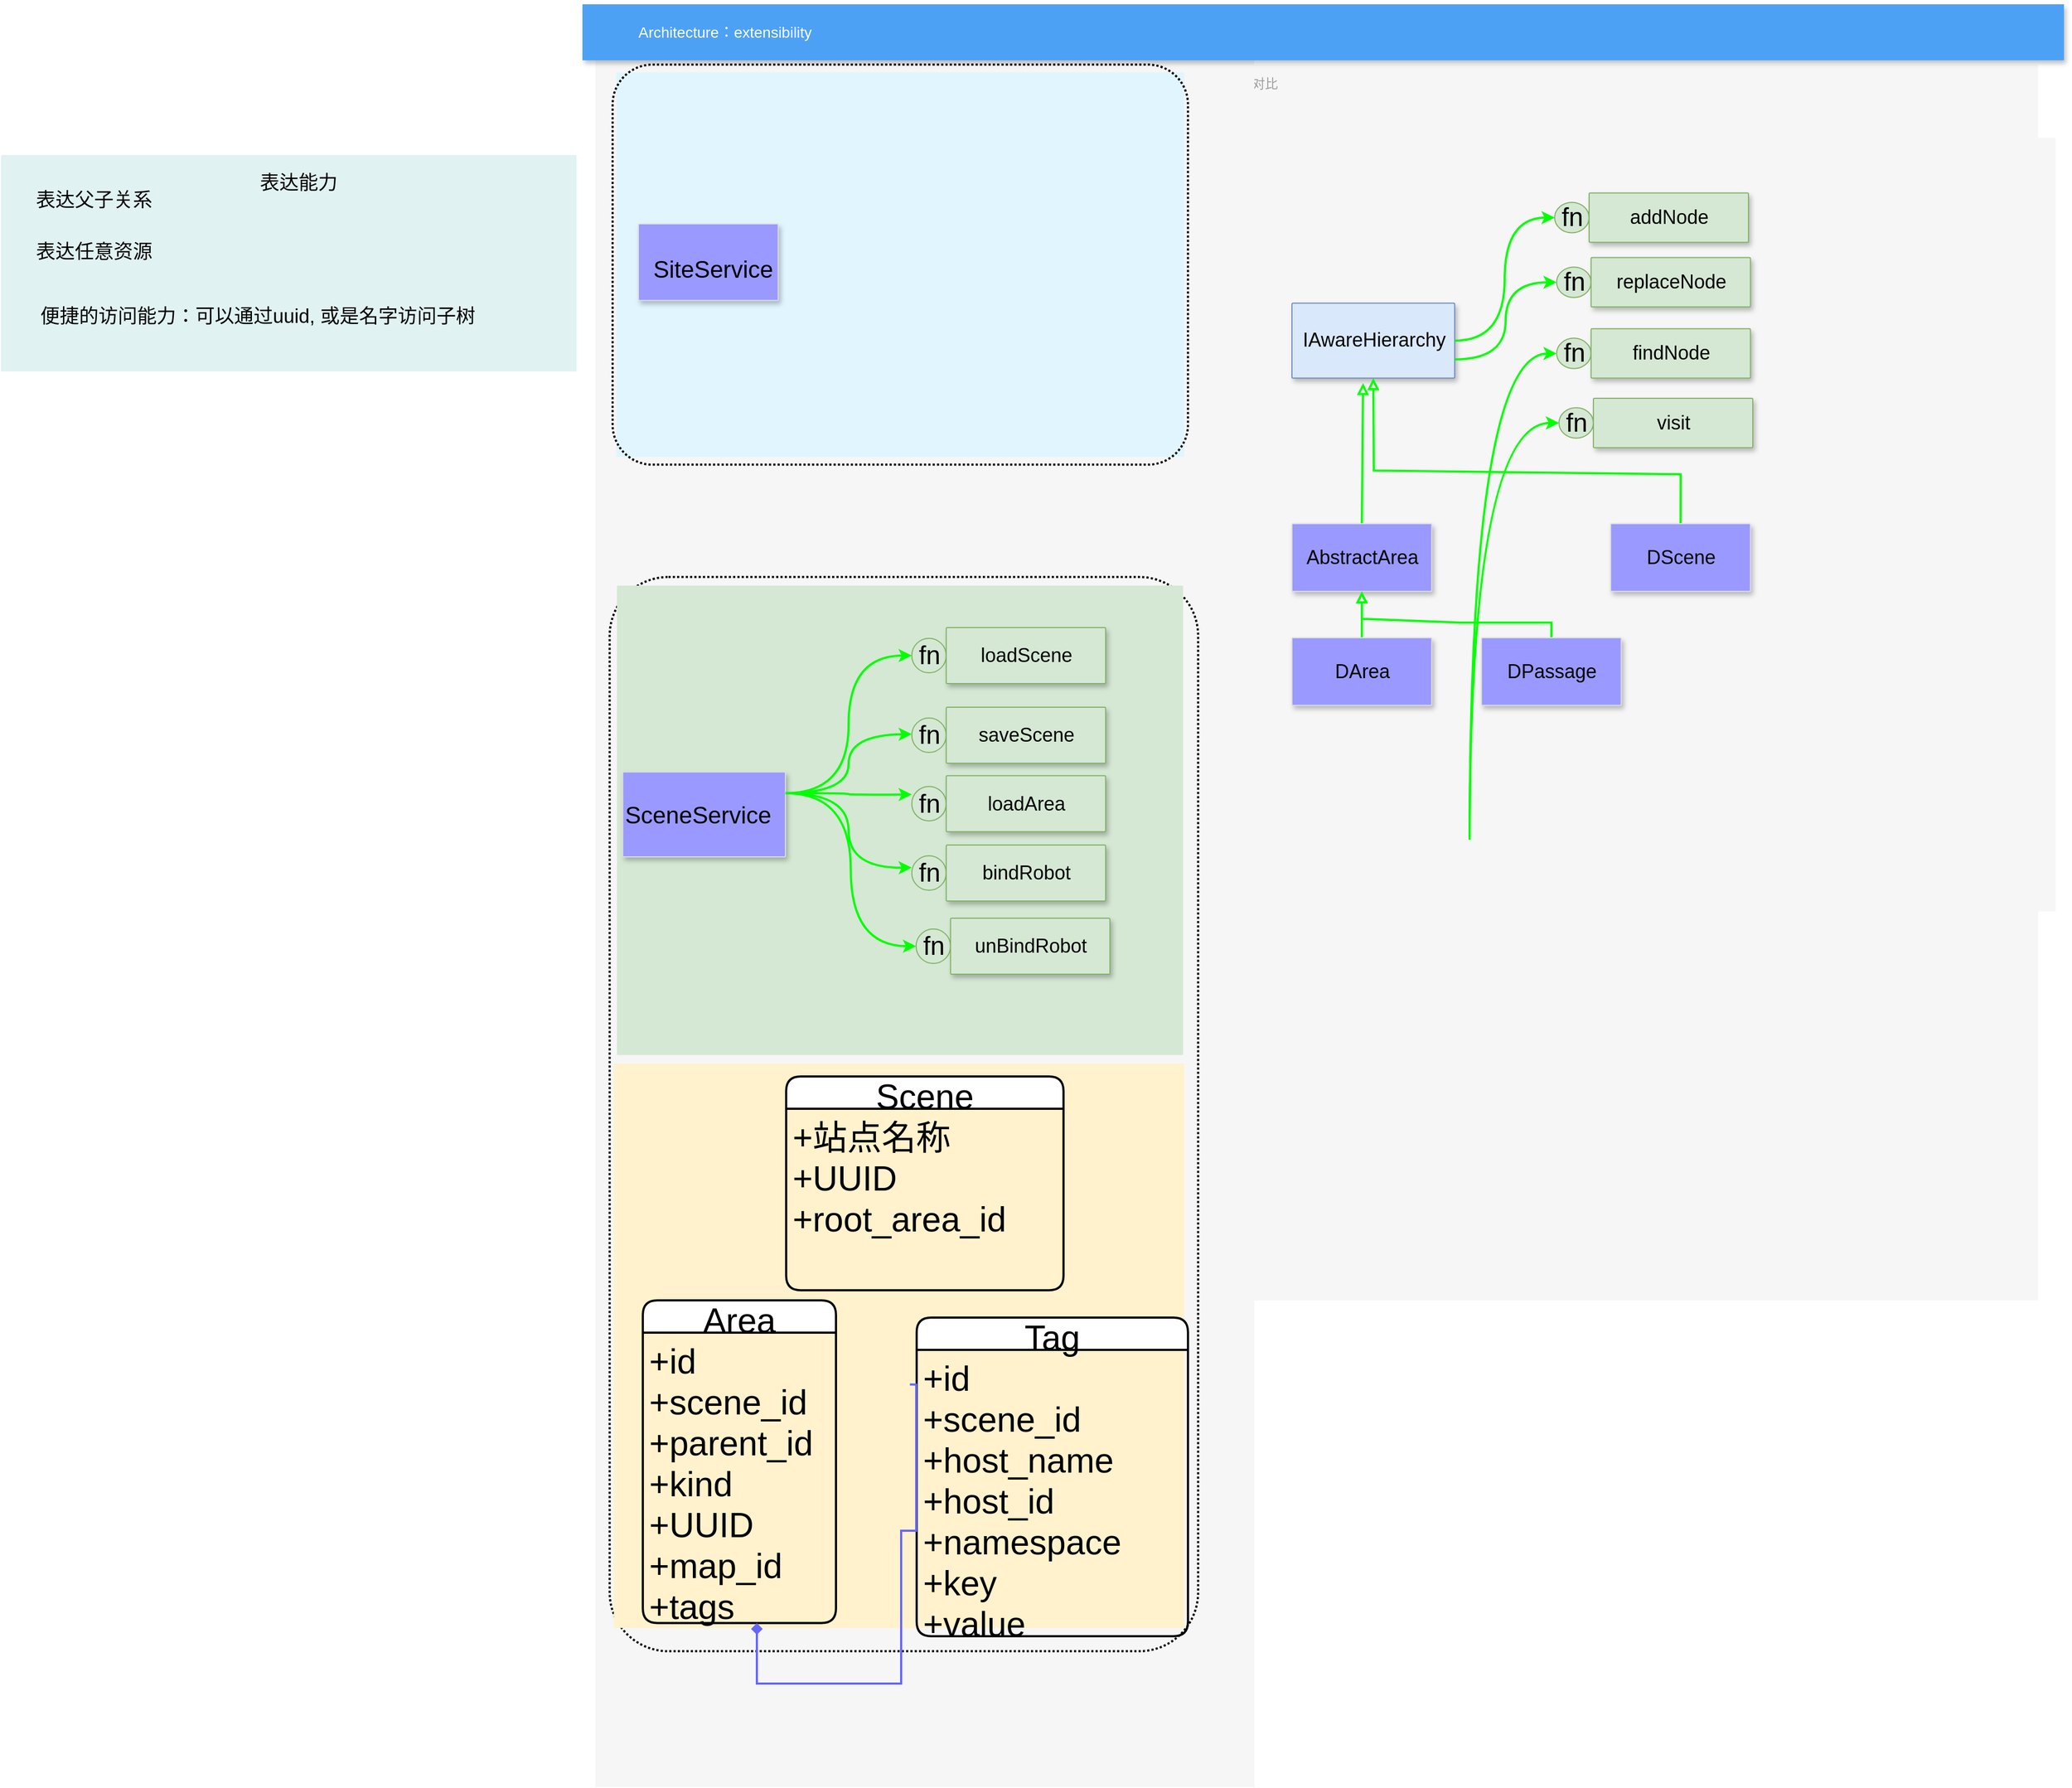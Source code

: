 <mxfile version="17.4.6" type="github">
  <diagram id="f106602c-feb2-e66a-4537-3a34d633f6aa" name="Page-1">
    <mxGraphModel dx="3229" dy="1194" grid="1" gridSize="4" guides="1" tooltips="1" connect="1" arrows="1" fold="1" page="1" pageScale="1" pageWidth="1169" pageHeight="827" background="none" math="0" shadow="0">
      <root>
        <mxCell id="0" />
        <mxCell id="1" parent="0" />
        <mxCell id="MLptsEWVuVLRwVdw8l3M-666" value="模型对比" style="sketch=0;points=[[0,0,0],[0.25,0,0],[0.5,0,0],[0.75,0,0],[1,0,0],[1,0.25,0],[1,0.5,0],[1,0.75,0],[1,1,0],[0.75,1,0],[0.5,1,0],[0.25,1,0],[0,1,0],[0,0.75,0],[0,0.5,0],[0,0.25,0]];rounded=1;absoluteArcSize=1;arcSize=2;html=1;strokeColor=none;gradientColor=none;shadow=0;dashed=0;fontSize=12;fontColor=#9E9E9E;align=left;verticalAlign=top;spacing=10;spacingTop=-4;fillColor=#F6F6F6;" parent="1" vertex="1">
          <mxGeometry x="1036" y="96" width="764" height="1148" as="geometry" />
        </mxCell>
        <mxCell id="tvqW-mT6Z6pj6yy6xD2d-590" value="" style="fillColor=#F6F6F6;strokeColor=none;shadow=0;gradientColor=none;fontSize=14;align=left;spacing=10;fontColor=#717171;9E9E9E;verticalAlign=top;spacingTop=-4;fontStyle=0;spacingLeft=40;html=1;" vertex="1" parent="MLptsEWVuVLRwVdw8l3M-666">
          <mxGeometry x="16" y="67.995" width="764.3" height="718.825" as="geometry" />
        </mxCell>
        <mxCell id="tvqW-mT6Z6pj6yy6xD2d-618" value="&lt;font style=&quot;font-size: 18px&quot;&gt;IAwareHierarchy&lt;/font&gt;" style="strokeColor=#6c8ebf;fillColor=#dae8fc;shadow=1;strokeWidth=1;rounded=1;absoluteArcSize=1;arcSize=2;fontSize=10;align=center;html=1;" vertex="1" parent="tvqW-mT6Z6pj6yy6xD2d-590">
          <mxGeometry x="54.996" y="153.653" width="151.113" height="69.612" as="geometry" />
        </mxCell>
        <mxCell id="tvqW-mT6Z6pj6yy6xD2d-639" style="edgeStyle=none;rounded=0;orthogonalLoop=1;jettySize=auto;html=1;exitX=0.5;exitY=0;exitDx=0;exitDy=0;entryX=0.437;entryY=1.066;entryDx=0;entryDy=0;entryPerimeter=0;fontSize=18;fontColor=#000000;startArrow=none;startFill=0;endArrow=block;endFill=0;strokeColor=#00FF00;strokeWidth=2;" edge="1" parent="tvqW-mT6Z6pj6yy6xD2d-590" source="tvqW-mT6Z6pj6yy6xD2d-619" target="tvqW-mT6Z6pj6yy6xD2d-618">
          <mxGeometry relative="1" as="geometry" />
        </mxCell>
        <mxCell id="tvqW-mT6Z6pj6yy6xD2d-619" value="&lt;font style=&quot;font-size: 18px&quot; color=&quot;#000000&quot;&gt;AbstractArea&lt;/font&gt;" style="strokeColor=#dddddd;fillColor=#9999FF;shadow=1;strokeWidth=1;rounded=1;absoluteArcSize=1;arcSize=2;fontSize=10;fontColor=#9E9E9E;align=center;html=1;" vertex="1" parent="tvqW-mT6Z6pj6yy6xD2d-590">
          <mxGeometry x="54.994" y="358.533" width="129.816" height="62.8" as="geometry" />
        </mxCell>
        <mxCell id="tvqW-mT6Z6pj6yy6xD2d-642" style="edgeStyle=none;rounded=0;orthogonalLoop=1;jettySize=auto;html=1;exitX=0.5;exitY=0;exitDx=0;exitDy=0;fontSize=18;fontColor=#000000;startArrow=none;startFill=0;endArrow=block;endFill=0;strokeColor=#00FF00;strokeWidth=2;" edge="1" parent="tvqW-mT6Z6pj6yy6xD2d-590" source="tvqW-mT6Z6pj6yy6xD2d-620" target="tvqW-mT6Z6pj6yy6xD2d-619">
          <mxGeometry relative="1" as="geometry" />
        </mxCell>
        <mxCell id="tvqW-mT6Z6pj6yy6xD2d-620" value="&lt;font style=&quot;font-size: 18px&quot; color=&quot;#000000&quot;&gt;DArea&lt;/font&gt;" style="strokeColor=#dddddd;fillColor=#9999FF;shadow=1;strokeWidth=1;rounded=1;absoluteArcSize=1;arcSize=2;fontSize=10;fontColor=#9E9E9E;align=center;html=1;" vertex="1" parent="tvqW-mT6Z6pj6yy6xD2d-590">
          <mxGeometry x="54.994" y="464.502" width="129.816" height="62.8" as="geometry" />
        </mxCell>
        <mxCell id="tvqW-mT6Z6pj6yy6xD2d-643" style="edgeStyle=none;rounded=0;orthogonalLoop=1;jettySize=auto;html=1;exitX=0.5;exitY=0;exitDx=0;exitDy=0;entryX=0.5;entryY=1;entryDx=0;entryDy=0;fontSize=18;fontColor=#000000;startArrow=none;startFill=0;endArrow=block;endFill=0;strokeColor=#00FF00;strokeWidth=2;" edge="1" parent="tvqW-mT6Z6pj6yy6xD2d-590" source="tvqW-mT6Z6pj6yy6xD2d-621" target="tvqW-mT6Z6pj6yy6xD2d-619">
          <mxGeometry relative="1" as="geometry">
            <Array as="points">
              <mxPoint x="296" y="450.369" />
              <mxPoint x="211" y="450.369" />
              <mxPoint x="120" y="446.837" />
            </Array>
          </mxGeometry>
        </mxCell>
        <mxCell id="tvqW-mT6Z6pj6yy6xD2d-621" value="&lt;font style=&quot;font-size: 18px&quot; color=&quot;#000000&quot;&gt;DPassage&lt;/font&gt;" style="strokeColor=#dddddd;fillColor=#9999FF;shadow=1;strokeWidth=1;rounded=1;absoluteArcSize=1;arcSize=2;fontSize=10;fontColor=#9E9E9E;align=center;html=1;" vertex="1" parent="tvqW-mT6Z6pj6yy6xD2d-590">
          <mxGeometry x="231.004" y="464.502" width="129.816" height="62.8" as="geometry" />
        </mxCell>
        <mxCell id="tvqW-mT6Z6pj6yy6xD2d-641" style="edgeStyle=none;rounded=0;orthogonalLoop=1;jettySize=auto;html=1;entryX=0.5;entryY=1;entryDx=0;entryDy=0;fontSize=18;fontColor=#000000;startArrow=none;startFill=0;endArrow=block;endFill=0;strokeColor=#00FF00;strokeWidth=2;exitX=0.5;exitY=0;exitDx=0;exitDy=0;" edge="1" parent="tvqW-mT6Z6pj6yy6xD2d-590" source="tvqW-mT6Z6pj6yy6xD2d-622" target="tvqW-mT6Z6pj6yy6xD2d-618">
          <mxGeometry relative="1" as="geometry">
            <Array as="points">
              <mxPoint x="416" y="312.609" />
              <mxPoint x="131" y="309.077" />
            </Array>
          </mxGeometry>
        </mxCell>
        <mxCell id="tvqW-mT6Z6pj6yy6xD2d-622" value="&lt;font style=&quot;font-size: 18px&quot; color=&quot;#000000&quot;&gt;DScene&lt;/font&gt;" style="strokeColor=#dddddd;fillColor=#9999FF;shadow=1;strokeWidth=1;rounded=1;absoluteArcSize=1;arcSize=2;fontSize=10;fontColor=#9E9E9E;align=center;html=1;" vertex="1" parent="tvqW-mT6Z6pj6yy6xD2d-590">
          <mxGeometry x="351.004" y="358.533" width="129.816" height="62.8" as="geometry" />
        </mxCell>
        <mxCell id="tvqW-mT6Z6pj6yy6xD2d-623" value="" style="group" vertex="1" connectable="0" parent="tvqW-mT6Z6pj6yy6xD2d-590">
          <mxGeometry x="299" y="51.218" width="180" height="45.92" as="geometry" />
        </mxCell>
        <mxCell id="tvqW-mT6Z6pj6yy6xD2d-624" value="fn" style="shape=mxgraph.electrical.abstract.function;html=1;shadow=0;dashed=0;align=center;strokeWidth=1;fontSize=24;fillColor=#d5e8d4;strokeColor=#82b366;" vertex="1" parent="tvqW-mT6Z6pj6yy6xD2d-623">
          <mxGeometry y="8.831" width="32" height="28.258" as="geometry" />
        </mxCell>
        <mxCell id="tvqW-mT6Z6pj6yy6xD2d-625" value="&lt;font style=&quot;font-size: 18px&quot;&gt;addNode&lt;/font&gt;" style="strokeColor=#82b366;fillColor=#d5e8d4;shadow=1;strokeWidth=1;rounded=1;absoluteArcSize=1;arcSize=2;fontSize=10;align=center;html=1;" vertex="1" parent="tvqW-mT6Z6pj6yy6xD2d-623">
          <mxGeometry x="32" width="148" height="45.92" as="geometry" />
        </mxCell>
        <mxCell id="tvqW-mT6Z6pj6yy6xD2d-626" value="" style="group" vertex="1" connectable="0" parent="tvqW-mT6Z6pj6yy6xD2d-590">
          <mxGeometry x="300.82" y="111.268" width="180" height="45.92" as="geometry" />
        </mxCell>
        <mxCell id="tvqW-mT6Z6pj6yy6xD2d-627" value="fn" style="shape=mxgraph.electrical.abstract.function;html=1;shadow=0;dashed=0;align=center;strokeWidth=1;fontSize=24;fillColor=#d5e8d4;strokeColor=#82b366;" vertex="1" parent="tvqW-mT6Z6pj6yy6xD2d-626">
          <mxGeometry y="8.831" width="32" height="28.258" as="geometry" />
        </mxCell>
        <mxCell id="tvqW-mT6Z6pj6yy6xD2d-628" value="&lt;font style=&quot;font-size: 18px&quot;&gt;replaceNode&lt;/font&gt;" style="strokeColor=#82b366;fillColor=#d5e8d4;shadow=1;strokeWidth=1;rounded=1;absoluteArcSize=1;arcSize=2;fontSize=10;align=center;html=1;" vertex="1" parent="tvqW-mT6Z6pj6yy6xD2d-626">
          <mxGeometry x="32" width="148" height="45.92" as="geometry" />
        </mxCell>
        <mxCell id="tvqW-mT6Z6pj6yy6xD2d-629" value="" style="group" vertex="1" connectable="0" parent="tvqW-mT6Z6pj6yy6xD2d-590">
          <mxGeometry x="300.82" y="177.348" width="180" height="45.92" as="geometry" />
        </mxCell>
        <mxCell id="tvqW-mT6Z6pj6yy6xD2d-630" value="fn" style="shape=mxgraph.electrical.abstract.function;html=1;shadow=0;dashed=0;align=center;strokeWidth=1;fontSize=24;fillColor=#d5e8d4;strokeColor=#82b366;" vertex="1" parent="tvqW-mT6Z6pj6yy6xD2d-629">
          <mxGeometry y="8.831" width="32" height="28.258" as="geometry" />
        </mxCell>
        <mxCell id="tvqW-mT6Z6pj6yy6xD2d-631" value="&lt;font style=&quot;font-size: 18px&quot;&gt;findNode&lt;/font&gt;" style="strokeColor=#82b366;fillColor=#d5e8d4;shadow=1;strokeWidth=1;rounded=1;absoluteArcSize=1;arcSize=2;fontSize=10;align=center;html=1;" vertex="1" parent="tvqW-mT6Z6pj6yy6xD2d-629">
          <mxGeometry x="32" width="148" height="45.92" as="geometry" />
        </mxCell>
        <mxCell id="tvqW-mT6Z6pj6yy6xD2d-632" value="" style="group" vertex="1" connectable="0" parent="tvqW-mT6Z6pj6yy6xD2d-590">
          <mxGeometry x="303" y="241.963" width="180" height="45.92" as="geometry" />
        </mxCell>
        <mxCell id="tvqW-mT6Z6pj6yy6xD2d-633" value="fn" style="shape=mxgraph.electrical.abstract.function;html=1;shadow=0;dashed=0;align=center;strokeWidth=1;fontSize=24;fillColor=#d5e8d4;strokeColor=#82b366;" vertex="1" parent="tvqW-mT6Z6pj6yy6xD2d-632">
          <mxGeometry y="8.831" width="32" height="28.258" as="geometry" />
        </mxCell>
        <mxCell id="tvqW-mT6Z6pj6yy6xD2d-634" value="&lt;font style=&quot;font-size: 18px&quot;&gt;visit&lt;/font&gt;" style="strokeColor=#82b366;fillColor=#d5e8d4;shadow=1;strokeWidth=1;rounded=1;absoluteArcSize=1;arcSize=2;fontSize=10;align=center;html=1;" vertex="1" parent="tvqW-mT6Z6pj6yy6xD2d-632">
          <mxGeometry x="32" width="148" height="45.92" as="geometry" />
        </mxCell>
        <mxCell id="tvqW-mT6Z6pj6yy6xD2d-635" style="edgeStyle=orthogonalEdgeStyle;curved=1;rounded=0;orthogonalLoop=1;jettySize=auto;html=1;exitX=0;exitY=0.5;exitDx=0;exitDy=0;exitPerimeter=0;entryX=1;entryY=0.5;entryDx=0;entryDy=0;fontSize=18;fontColor=#000000;startArrow=classic;startFill=1;endArrow=none;endFill=0;strokeColor=#00FF00;strokeWidth=2;" edge="1" parent="tvqW-mT6Z6pj6yy6xD2d-590" source="tvqW-mT6Z6pj6yy6xD2d-624" target="tvqW-mT6Z6pj6yy6xD2d-618">
          <mxGeometry relative="1" as="geometry" />
        </mxCell>
        <mxCell id="tvqW-mT6Z6pj6yy6xD2d-636" style="edgeStyle=orthogonalEdgeStyle;curved=1;rounded=0;orthogonalLoop=1;jettySize=auto;html=1;entryX=1;entryY=0.75;entryDx=0;entryDy=0;fontSize=18;fontColor=#000000;startArrow=classic;startFill=1;endArrow=none;endFill=0;strokeColor=#00FF00;strokeWidth=2;" edge="1" parent="tvqW-mT6Z6pj6yy6xD2d-590" source="tvqW-mT6Z6pj6yy6xD2d-627" target="tvqW-mT6Z6pj6yy6xD2d-618">
          <mxGeometry relative="1" as="geometry" />
        </mxCell>
        <mxCell id="14" value="" style="fillColor=#F6F6F6;strokeColor=none;shadow=0;gradientColor=none;fontSize=14;align=left;spacing=10;fontColor=#717171;9E9E9E;verticalAlign=top;spacingTop=-4;fontStyle=0;spacingLeft=40;html=1;" parent="1" vertex="1">
          <mxGeometry x="460" y="68" width="612" height="1628" as="geometry" />
        </mxCell>
        <mxCell id="tvqW-mT6Z6pj6yy6xD2d-580" value="" style="rounded=1;arcSize=10;dashed=1;fillColor=none;gradientColor=none;dashPattern=1 1;strokeWidth=2;" vertex="1" parent="14">
          <mxGeometry x="13.245" y="504.004" width="546.585" height="997.93" as="geometry" />
        </mxCell>
        <mxCell id="580" value="" style="rounded=1;absoluteArcSize=1;arcSize=2;html=1;strokeColor=none;gradientColor=none;shadow=0;dashed=0;strokeColor=none;fontSize=12;fontColor=#9E9E9E;align=left;verticalAlign=top;spacing=10;spacingTop=-4;fillColor=#E1F5FE;" parent="14" vertex="1">
          <mxGeometry x="19.517" y="35.218" width="527.376" height="357.244" as="geometry" />
        </mxCell>
        <mxCell id="572" value="" style="strokeColor=#dddddd;fillColor=#9999FF;shadow=1;strokeWidth=1;rounded=1;absoluteArcSize=1;arcSize=2;fontSize=10;fontColor=#9E9E9E;align=center;html=1;" parent="14" vertex="1">
          <mxGeometry x="40.004" y="176.004" width="129.816" height="71.115" as="geometry" />
        </mxCell>
        <mxCell id="MLptsEWVuVLRwVdw8l3M-590" value="" style="rounded=1;absoluteArcSize=1;arcSize=2;html=1;strokeColor=#d6b656;shadow=0;dashed=0;strokeColor=none;fontSize=12;align=left;verticalAlign=top;spacing=10;spacingTop=-4;fillColor=#fff2cc;" parent="14" vertex="1">
          <mxGeometry x="17.171" y="955.997" width="529.719" height="524.422" as="geometry" />
        </mxCell>
        <mxCell id="MLptsEWVuVLRwVdw8l3M-607" value="&lt;span style=&quot;font-size: 22px&quot;&gt;SiteService&lt;/span&gt;" style="text;html=1;resizable=0;autosize=1;align=center;verticalAlign=middle;points=[];fillColor=none;strokeColor=none;rounded=0;" parent="14" vertex="1">
          <mxGeometry x="44.058" y="209.016" width="130" height="20" as="geometry" />
        </mxCell>
        <mxCell id="tvqW-mT6Z6pj6yy6xD2d-582" value="Scene" style="swimlane;childLayout=stackLayout;horizontal=1;startSize=30;horizontalStack=0;rounded=1;fontSize=32;fontStyle=0;strokeWidth=2;resizeParent=0;resizeLast=1;shadow=0;dashed=0;align=center;" vertex="1" parent="14">
          <mxGeometry x="177.201" y="968.002" width="257.603" height="198.568" as="geometry" />
        </mxCell>
        <mxCell id="tvqW-mT6Z6pj6yy6xD2d-583" value="+站点名称&#xa;+UUID&#xa;+root_area_id" style="align=left;strokeColor=none;fillColor=none;spacingLeft=4;fontSize=32;verticalAlign=top;resizable=0;rotatable=0;part=1;" vertex="1" parent="tvqW-mT6Z6pj6yy6xD2d-582">
          <mxGeometry y="30" width="257.603" height="168.568" as="geometry" />
        </mxCell>
        <mxCell id="tvqW-mT6Z6pj6yy6xD2d-584" value="Area" style="swimlane;childLayout=stackLayout;horizontal=1;startSize=30;horizontalStack=0;rounded=1;fontSize=32;fontStyle=0;strokeWidth=2;resizeParent=0;resizeLast=1;shadow=0;dashed=0;align=center;" vertex="1" parent="14">
          <mxGeometry x="44.06" y="1175.999" width="179.41" height="299.791" as="geometry" />
        </mxCell>
        <mxCell id="tvqW-mT6Z6pj6yy6xD2d-585" value="+id&#xa;+scene_id&#xa;+parent_id&#xa;+kind&#xa;+UUID&#xa;+map_id&#xa;+tags" style="align=left;strokeColor=none;fillColor=none;spacingLeft=4;fontSize=32;verticalAlign=top;resizable=0;rotatable=0;part=1;" vertex="1" parent="tvqW-mT6Z6pj6yy6xD2d-584">
          <mxGeometry y="30" width="179.41" height="269.791" as="geometry" />
        </mxCell>
        <mxCell id="tvqW-mT6Z6pj6yy6xD2d-587" value="Tag" style="swimlane;childLayout=stackLayout;horizontal=1;startSize=30;horizontalStack=0;rounded=1;fontSize=32;fontStyle=0;strokeWidth=2;resizeParent=0;resizeLast=1;shadow=0;dashed=0;align=center;" vertex="1" parent="14">
          <mxGeometry x="298.41" y="1192" width="252" height="296" as="geometry" />
        </mxCell>
        <mxCell id="tvqW-mT6Z6pj6yy6xD2d-588" value="+id&#xa;+scene_id&#xa;+host_name&#xa;+host_id&#xa;+namespace&#xa;+key&#xa;+value&#xa;" style="align=left;strokeColor=none;fillColor=none;spacingLeft=4;fontSize=32;verticalAlign=top;resizable=0;rotatable=0;part=1;" vertex="1" parent="tvqW-mT6Z6pj6yy6xD2d-587">
          <mxGeometry y="30" width="252" height="266" as="geometry" />
        </mxCell>
        <mxCell id="tvqW-mT6Z6pj6yy6xD2d-586" style="edgeStyle=orthogonalEdgeStyle;rounded=0;orthogonalLoop=1;jettySize=auto;html=1;fontColor=#7F00FF;endArrow=diamond;endFill=1;strokeColor=#6666FF;strokeWidth=2;exitX=-0.025;exitY=0.121;exitDx=0;exitDy=0;exitPerimeter=0;" edge="1" parent="14" source="tvqW-mT6Z6pj6yy6xD2d-588" target="tvqW-mT6Z6pj6yy6xD2d-585">
          <mxGeometry relative="1" as="geometry">
            <mxPoint x="654" y="1063.775" as="targetPoint" />
            <Array as="points">
              <mxPoint x="298" y="1254" />
              <mxPoint x="298" y="1390" />
              <mxPoint x="284" y="1390" />
              <mxPoint x="284" y="1532" />
              <mxPoint x="150" y="1532" />
            </Array>
          </mxGeometry>
        </mxCell>
        <mxCell id="MLptsEWVuVLRwVdw8l3M-595" value="" style="rounded=1;arcSize=10;dashed=1;fillColor=none;gradientColor=none;dashPattern=1 1;strokeWidth=2;" parent="14" vertex="1">
          <mxGeometry x="15.995" y="27.996" width="534.414" height="371.678" as="geometry" />
        </mxCell>
        <mxCell id="tvqW-mT6Z6pj6yy6xD2d-646" value="" style="group" vertex="1" connectable="0" parent="14">
          <mxGeometry x="19.999" y="511.998" width="525.891" height="436.109" as="geometry" />
        </mxCell>
        <mxCell id="MLptsEWVuVLRwVdw8l3M-589" value="" style="rounded=1;absoluteArcSize=1;arcSize=2;html=1;strokeColor=#82b366;shadow=0;dashed=0;strokeColor=none;fontSize=12;align=left;verticalAlign=top;spacing=10;spacingTop=-4;fillColor=#d5e8d4;" parent="tvqW-mT6Z6pj6yy6xD2d-646" vertex="1">
          <mxGeometry x="0.001" width="525.89" height="436.109" as="geometry" />
        </mxCell>
        <mxCell id="MLptsEWVuVLRwVdw8l3M-593" value="" style="strokeColor=#dddddd;fillColor=#9999FF;shadow=1;strokeWidth=1;rounded=1;absoluteArcSize=1;arcSize=2;fontSize=10;fontColor=#9E9E9E;align=center;html=1;" parent="tvqW-mT6Z6pj6yy6xD2d-646" vertex="1">
          <mxGeometry x="5.388" y="173.11" width="151.113" height="78.829" as="geometry" />
        </mxCell>
        <mxCell id="MLptsEWVuVLRwVdw8l3M-609" value="SceneService" style="text;html=1;resizable=0;autosize=1;align=center;verticalAlign=middle;points=[];fillColor=none;strokeColor=none;rounded=0;fontSize=22;" parent="tvqW-mT6Z6pj6yy6xD2d-646" vertex="1">
          <mxGeometry y="198.571" width="150" height="30" as="geometry" />
        </mxCell>
        <mxCell id="tvqW-mT6Z6pj6yy6xD2d-597" style="edgeStyle=orthogonalEdgeStyle;curved=1;rounded=0;orthogonalLoop=1;jettySize=auto;html=1;entryX=1;entryY=0.25;entryDx=0;entryDy=0;startArrow=classic;startFill=1;strokeWidth=2;strokeColor=#00FF00;endArrow=none;endFill=0;" edge="1" parent="tvqW-mT6Z6pj6yy6xD2d-646" source="tvqW-mT6Z6pj6yy6xD2d-592" target="MLptsEWVuVLRwVdw8l3M-593">
          <mxGeometry relative="1" as="geometry" />
        </mxCell>
        <mxCell id="tvqW-mT6Z6pj6yy6xD2d-599" style="edgeStyle=orthogonalEdgeStyle;curved=1;rounded=0;orthogonalLoop=1;jettySize=auto;html=1;entryX=1;entryY=0.25;entryDx=0;entryDy=0;startArrow=classic;startFill=1;endArrow=none;endFill=0;strokeColor=#00FF00;strokeWidth=2;" edge="1" parent="tvqW-mT6Z6pj6yy6xD2d-646" target="MLptsEWVuVLRwVdw8l3M-593">
          <mxGeometry relative="1" as="geometry">
            <mxPoint x="273.891" y="194.022" as="sourcePoint" />
          </mxGeometry>
        </mxCell>
        <mxCell id="tvqW-mT6Z6pj6yy6xD2d-598" style="edgeStyle=orthogonalEdgeStyle;curved=1;rounded=0;orthogonalLoop=1;jettySize=auto;html=1;entryX=1;entryY=0.25;entryDx=0;entryDy=0;startArrow=classic;startFill=1;endArrow=none;endFill=0;strokeColor=#00FF00;strokeWidth=2;" edge="1" parent="tvqW-mT6Z6pj6yy6xD2d-646" target="MLptsEWVuVLRwVdw8l3M-593">
          <mxGeometry relative="1" as="geometry">
            <mxPoint x="273.891" y="138.022" as="sourcePoint" />
          </mxGeometry>
        </mxCell>
        <mxCell id="tvqW-mT6Z6pj6yy6xD2d-600" style="edgeStyle=orthogonalEdgeStyle;curved=1;rounded=0;orthogonalLoop=1;jettySize=auto;html=1;entryX=1;entryY=0.25;entryDx=0;entryDy=0;startArrow=classic;startFill=1;endArrow=none;endFill=0;strokeColor=#00FF00;strokeWidth=2;" edge="1" parent="tvqW-mT6Z6pj6yy6xD2d-646" target="MLptsEWVuVLRwVdw8l3M-593">
          <mxGeometry relative="1" as="geometry">
            <mxPoint x="273.891" y="262.022" as="sourcePoint" />
          </mxGeometry>
        </mxCell>
        <mxCell id="tvqW-mT6Z6pj6yy6xD2d-603" value="" style="group" vertex="1" connectable="0" parent="tvqW-mT6Z6pj6yy6xD2d-646">
          <mxGeometry x="273.891" y="39.022" width="180" height="52" as="geometry" />
        </mxCell>
        <mxCell id="tvqW-mT6Z6pj6yy6xD2d-592" value="fn" style="shape=mxgraph.electrical.abstract.function;html=1;shadow=0;dashed=0;align=center;strokeWidth=1;fontSize=24;fillColor=#d5e8d4;strokeColor=#82b366;" vertex="1" parent="tvqW-mT6Z6pj6yy6xD2d-603">
          <mxGeometry y="10" width="32" height="32" as="geometry" />
        </mxCell>
        <mxCell id="tvqW-mT6Z6pj6yy6xD2d-602" value="&lt;font style=&quot;font-size: 18px&quot;&gt;loadScene&lt;/font&gt;" style="strokeColor=#82b366;fillColor=#d5e8d4;shadow=1;strokeWidth=1;rounded=1;absoluteArcSize=1;arcSize=2;fontSize=10;align=center;html=1;" vertex="1" parent="tvqW-mT6Z6pj6yy6xD2d-603">
          <mxGeometry x="32" width="148" height="52" as="geometry" />
        </mxCell>
        <mxCell id="tvqW-mT6Z6pj6yy6xD2d-604" value="" style="group" vertex="1" connectable="0" parent="tvqW-mT6Z6pj6yy6xD2d-646">
          <mxGeometry x="273.891" y="113.022" width="180" height="52" as="geometry" />
        </mxCell>
        <mxCell id="tvqW-mT6Z6pj6yy6xD2d-605" value="fn" style="shape=mxgraph.electrical.abstract.function;html=1;shadow=0;dashed=0;align=center;strokeWidth=1;fontSize=24;fillColor=#d5e8d4;strokeColor=#82b366;" vertex="1" parent="tvqW-mT6Z6pj6yy6xD2d-604">
          <mxGeometry y="10" width="32" height="32" as="geometry" />
        </mxCell>
        <mxCell id="tvqW-mT6Z6pj6yy6xD2d-606" value="&lt;font style=&quot;font-size: 18px&quot;&gt;saveScene&lt;/font&gt;" style="strokeColor=#82b366;fillColor=#d5e8d4;shadow=1;strokeWidth=1;rounded=1;absoluteArcSize=1;arcSize=2;fontSize=10;align=center;html=1;" vertex="1" parent="tvqW-mT6Z6pj6yy6xD2d-604">
          <mxGeometry x="32" width="148" height="52" as="geometry" />
        </mxCell>
        <mxCell id="tvqW-mT6Z6pj6yy6xD2d-607" value="" style="group" vertex="1" connectable="0" parent="tvqW-mT6Z6pj6yy6xD2d-646">
          <mxGeometry x="273.891" y="176.572" width="180" height="52" as="geometry" />
        </mxCell>
        <mxCell id="tvqW-mT6Z6pj6yy6xD2d-608" value="fn" style="shape=mxgraph.electrical.abstract.function;html=1;shadow=0;dashed=0;align=center;strokeWidth=1;fontSize=24;fillColor=#d5e8d4;strokeColor=#82b366;" vertex="1" parent="tvqW-mT6Z6pj6yy6xD2d-607">
          <mxGeometry y="10" width="32" height="32" as="geometry" />
        </mxCell>
        <mxCell id="tvqW-mT6Z6pj6yy6xD2d-609" value="&lt;font style=&quot;font-size: 18px&quot;&gt;loadArea&lt;/font&gt;" style="strokeColor=#82b366;fillColor=#d5e8d4;shadow=1;strokeWidth=1;rounded=1;absoluteArcSize=1;arcSize=2;fontSize=10;align=center;html=1;" vertex="1" parent="tvqW-mT6Z6pj6yy6xD2d-607">
          <mxGeometry x="32" width="148" height="52" as="geometry" />
        </mxCell>
        <mxCell id="tvqW-mT6Z6pj6yy6xD2d-610" value="" style="group" vertex="1" connectable="0" parent="tvqW-mT6Z6pj6yy6xD2d-646">
          <mxGeometry x="273.891" y="241.022" width="180" height="52" as="geometry" />
        </mxCell>
        <mxCell id="tvqW-mT6Z6pj6yy6xD2d-611" value="fn" style="shape=mxgraph.electrical.abstract.function;html=1;shadow=0;dashed=0;align=center;strokeWidth=1;fontSize=24;fillColor=#d5e8d4;strokeColor=#82b366;" vertex="1" parent="tvqW-mT6Z6pj6yy6xD2d-610">
          <mxGeometry y="10" width="32" height="32" as="geometry" />
        </mxCell>
        <mxCell id="tvqW-mT6Z6pj6yy6xD2d-612" value="&lt;font style=&quot;font-size: 18px&quot;&gt;bindRobot&lt;/font&gt;" style="strokeColor=#82b366;fillColor=#d5e8d4;shadow=1;strokeWidth=1;rounded=1;absoluteArcSize=1;arcSize=2;fontSize=10;align=center;html=1;" vertex="1" parent="tvqW-mT6Z6pj6yy6xD2d-610">
          <mxGeometry x="32" width="148" height="52" as="geometry" />
        </mxCell>
        <mxCell id="tvqW-mT6Z6pj6yy6xD2d-613" value="" style="group" vertex="1" connectable="0" parent="tvqW-mT6Z6pj6yy6xD2d-646">
          <mxGeometry x="277.891" y="309.022" width="180" height="52" as="geometry" />
        </mxCell>
        <mxCell id="tvqW-mT6Z6pj6yy6xD2d-614" value="fn" style="shape=mxgraph.electrical.abstract.function;html=1;shadow=0;dashed=0;align=center;strokeWidth=1;fontSize=24;fillColor=#d5e8d4;strokeColor=#82b366;" vertex="1" parent="tvqW-mT6Z6pj6yy6xD2d-613">
          <mxGeometry y="10" width="32" height="32" as="geometry" />
        </mxCell>
        <mxCell id="tvqW-mT6Z6pj6yy6xD2d-615" value="&lt;font style=&quot;font-size: 18px&quot;&gt;unBindRobot&lt;/font&gt;" style="strokeColor=#82b366;fillColor=#d5e8d4;shadow=1;strokeWidth=1;rounded=1;absoluteArcSize=1;arcSize=2;fontSize=10;align=center;html=1;" vertex="1" parent="tvqW-mT6Z6pj6yy6xD2d-613">
          <mxGeometry x="32" width="148" height="52" as="geometry" />
        </mxCell>
        <mxCell id="tvqW-mT6Z6pj6yy6xD2d-601" style="edgeStyle=orthogonalEdgeStyle;curved=1;rounded=0;orthogonalLoop=1;jettySize=auto;html=1;startArrow=classic;startFill=1;endArrow=none;endFill=0;strokeColor=#00FF00;strokeWidth=2;exitX=0;exitY=0.5;exitDx=0;exitDy=0;exitPerimeter=0;entryX=1;entryY=0.25;entryDx=0;entryDy=0;" edge="1" parent="tvqW-mT6Z6pj6yy6xD2d-646" source="tvqW-mT6Z6pj6yy6xD2d-614" target="MLptsEWVuVLRwVdw8l3M-593">
          <mxGeometry relative="1" as="geometry">
            <mxPoint x="161.891" y="221.022" as="targetPoint" />
            <mxPoint x="273.891" y="362.022" as="sourcePoint" />
          </mxGeometry>
        </mxCell>
        <mxCell id="2" value="Architecture：extensibility" style="fillColor=#4DA1F5;strokeColor=none;shadow=1;gradientColor=none;fontSize=14;align=left;spacingLeft=50;fontColor=#ffffff;html=1;" parent="1" vertex="1">
          <mxGeometry x="448" y="40" width="1376" height="52" as="geometry" />
        </mxCell>
        <mxCell id="tvqW-mT6Z6pj6yy6xD2d-637" style="edgeStyle=orthogonalEdgeStyle;curved=1;rounded=0;orthogonalLoop=1;jettySize=auto;html=1;fontSize=18;fontColor=#000000;startArrow=classic;startFill=1;endArrow=none;endFill=0;strokeColor=#00FF00;strokeWidth=2;" edge="1" parent="1" source="tvqW-mT6Z6pj6yy6xD2d-630">
          <mxGeometry relative="1" as="geometry">
            <mxPoint x="1272" y="816" as="targetPoint" />
          </mxGeometry>
        </mxCell>
        <mxCell id="tvqW-mT6Z6pj6yy6xD2d-638" style="edgeStyle=orthogonalEdgeStyle;curved=1;rounded=0;orthogonalLoop=1;jettySize=auto;html=1;exitX=0;exitY=0.5;exitDx=0;exitDy=0;exitPerimeter=0;fontSize=18;fontColor=#000000;startArrow=classic;startFill=1;endArrow=none;endFill=0;strokeColor=#00FF00;strokeWidth=2;" edge="1" parent="1" source="tvqW-mT6Z6pj6yy6xD2d-633">
          <mxGeometry relative="1" as="geometry">
            <mxPoint x="1272" y="816" as="targetPoint" />
          </mxGeometry>
        </mxCell>
        <mxCell id="tvqW-mT6Z6pj6yy6xD2d-581" value="" style="sketch=0;points=[[0,0,0],[0.25,0,0],[0.5,0,0],[0.75,0,0],[1,0,0],[1,0.25,0],[1,0.5,0],[1,0.75,0],[1,1,0],[0.75,1,0],[0.5,1,0],[0.25,1,0],[0,1,0],[0,0.75,0],[0,0.5,0],[0,0.25,0]];rounded=1;absoluteArcSize=1;arcSize=2;html=1;strokeColor=none;gradientColor=none;shadow=0;dashed=0;fontSize=12;fontColor=#9E9E9E;align=left;verticalAlign=top;spacing=10;spacingTop=-4;fillColor=#E0F2F1;" vertex="1" parent="1">
          <mxGeometry x="-92.005" y="180.0" width="534.414" height="201.113" as="geometry" />
        </mxCell>
        <mxCell id="tvqW-mT6Z6pj6yy6xD2d-616" value="表达父子关系" style="text;html=1;resizable=0;autosize=1;align=center;verticalAlign=middle;points=[];fillColor=none;strokeColor=none;rounded=0;fontSize=18;" vertex="1" parent="1">
          <mxGeometry x="-68" y="208" width="124" height="28" as="geometry" />
        </mxCell>
        <mxCell id="tvqW-mT6Z6pj6yy6xD2d-617" value="表达任意资源" style="text;html=1;resizable=0;autosize=1;align=center;verticalAlign=middle;points=[];fillColor=none;strokeColor=none;rounded=0;fontSize=18;" vertex="1" parent="1">
          <mxGeometry x="-68" y="256" width="124" height="28" as="geometry" />
        </mxCell>
        <mxCell id="tvqW-mT6Z6pj6yy6xD2d-645" value="便捷的访问能力：可以通过uuid, 或是名字访问子树" style="text;html=1;resizable=0;autosize=1;align=center;verticalAlign=middle;points=[];fillColor=none;strokeColor=none;rounded=0;fontSize=18;fontColor=#000000;" vertex="1" parent="1">
          <mxGeometry x="-64.0" y="316" width="420" height="28" as="geometry" />
        </mxCell>
        <mxCell id="tvqW-mT6Z6pj6yy6xD2d-644" value="表达能力" style="text;html=1;resizable=0;autosize=1;align=center;verticalAlign=middle;points=[];fillColor=none;strokeColor=none;rounded=0;fontSize=18;fontColor=#000000;" vertex="1" parent="1">
          <mxGeometry x="140" y="192" width="88" height="28" as="geometry" />
        </mxCell>
      </root>
    </mxGraphModel>
  </diagram>
</mxfile>
